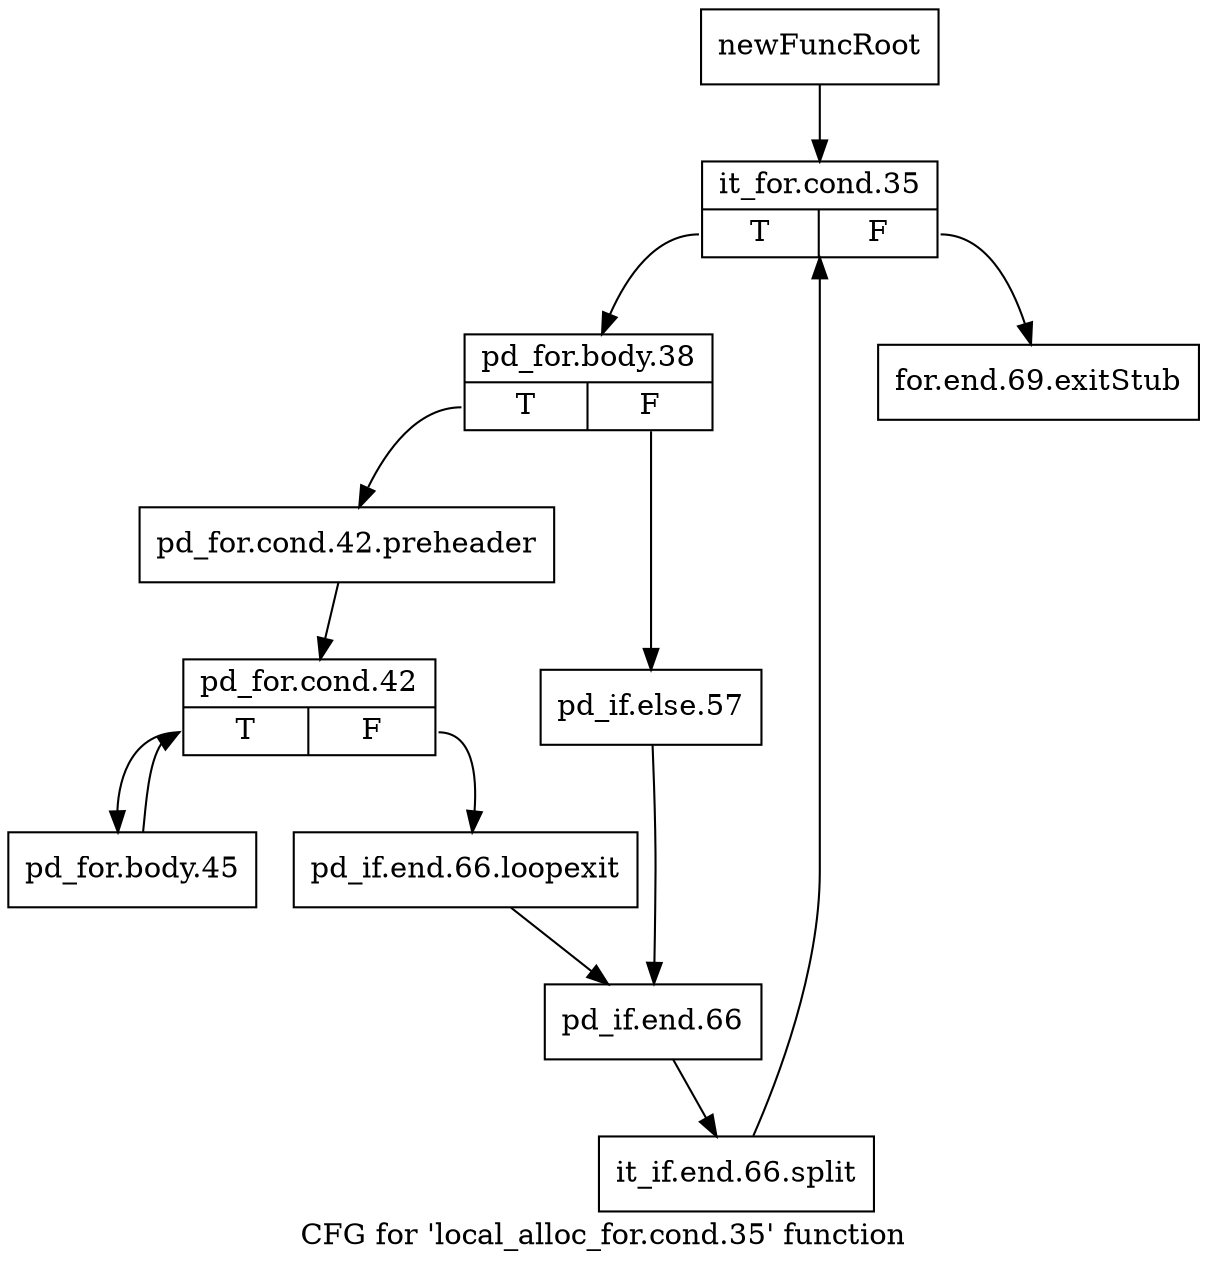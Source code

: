 digraph "CFG for 'local_alloc_for.cond.35' function" {
	label="CFG for 'local_alloc_for.cond.35' function";

	Node0xb3f6f40 [shape=record,label="{newFuncRoot}"];
	Node0xb3f6f40 -> Node0xb3f7340;
	Node0xb3f72f0 [shape=record,label="{for.end.69.exitStub}"];
	Node0xb3f7340 [shape=record,label="{it_for.cond.35|{<s0>T|<s1>F}}"];
	Node0xb3f7340:s0 -> Node0xb3f7390;
	Node0xb3f7340:s1 -> Node0xb3f72f0;
	Node0xb3f7390 [shape=record,label="{pd_for.body.38|{<s0>T|<s1>F}}"];
	Node0xb3f7390:s0 -> Node0xb3f7430;
	Node0xb3f7390:s1 -> Node0xb3f73e0;
	Node0xb3f73e0 [shape=record,label="{pd_if.else.57}"];
	Node0xb3f73e0 -> Node0xb3f7520;
	Node0xb3f7430 [shape=record,label="{pd_for.cond.42.preheader}"];
	Node0xb3f7430 -> Node0xb3f7480;
	Node0xb3f7480 [shape=record,label="{pd_for.cond.42|{<s0>T|<s1>F}}"];
	Node0xb3f7480:s0 -> Node0xb3f7570;
	Node0xb3f7480:s1 -> Node0xb3f74d0;
	Node0xb3f74d0 [shape=record,label="{pd_if.end.66.loopexit}"];
	Node0xb3f74d0 -> Node0xb3f7520;
	Node0xb3f7520 [shape=record,label="{pd_if.end.66}"];
	Node0xb3f7520 -> Node0xf714060;
	Node0xf714060 [shape=record,label="{it_if.end.66.split}"];
	Node0xf714060 -> Node0xb3f7340;
	Node0xb3f7570 [shape=record,label="{pd_for.body.45}"];
	Node0xb3f7570 -> Node0xb3f7480;
}
